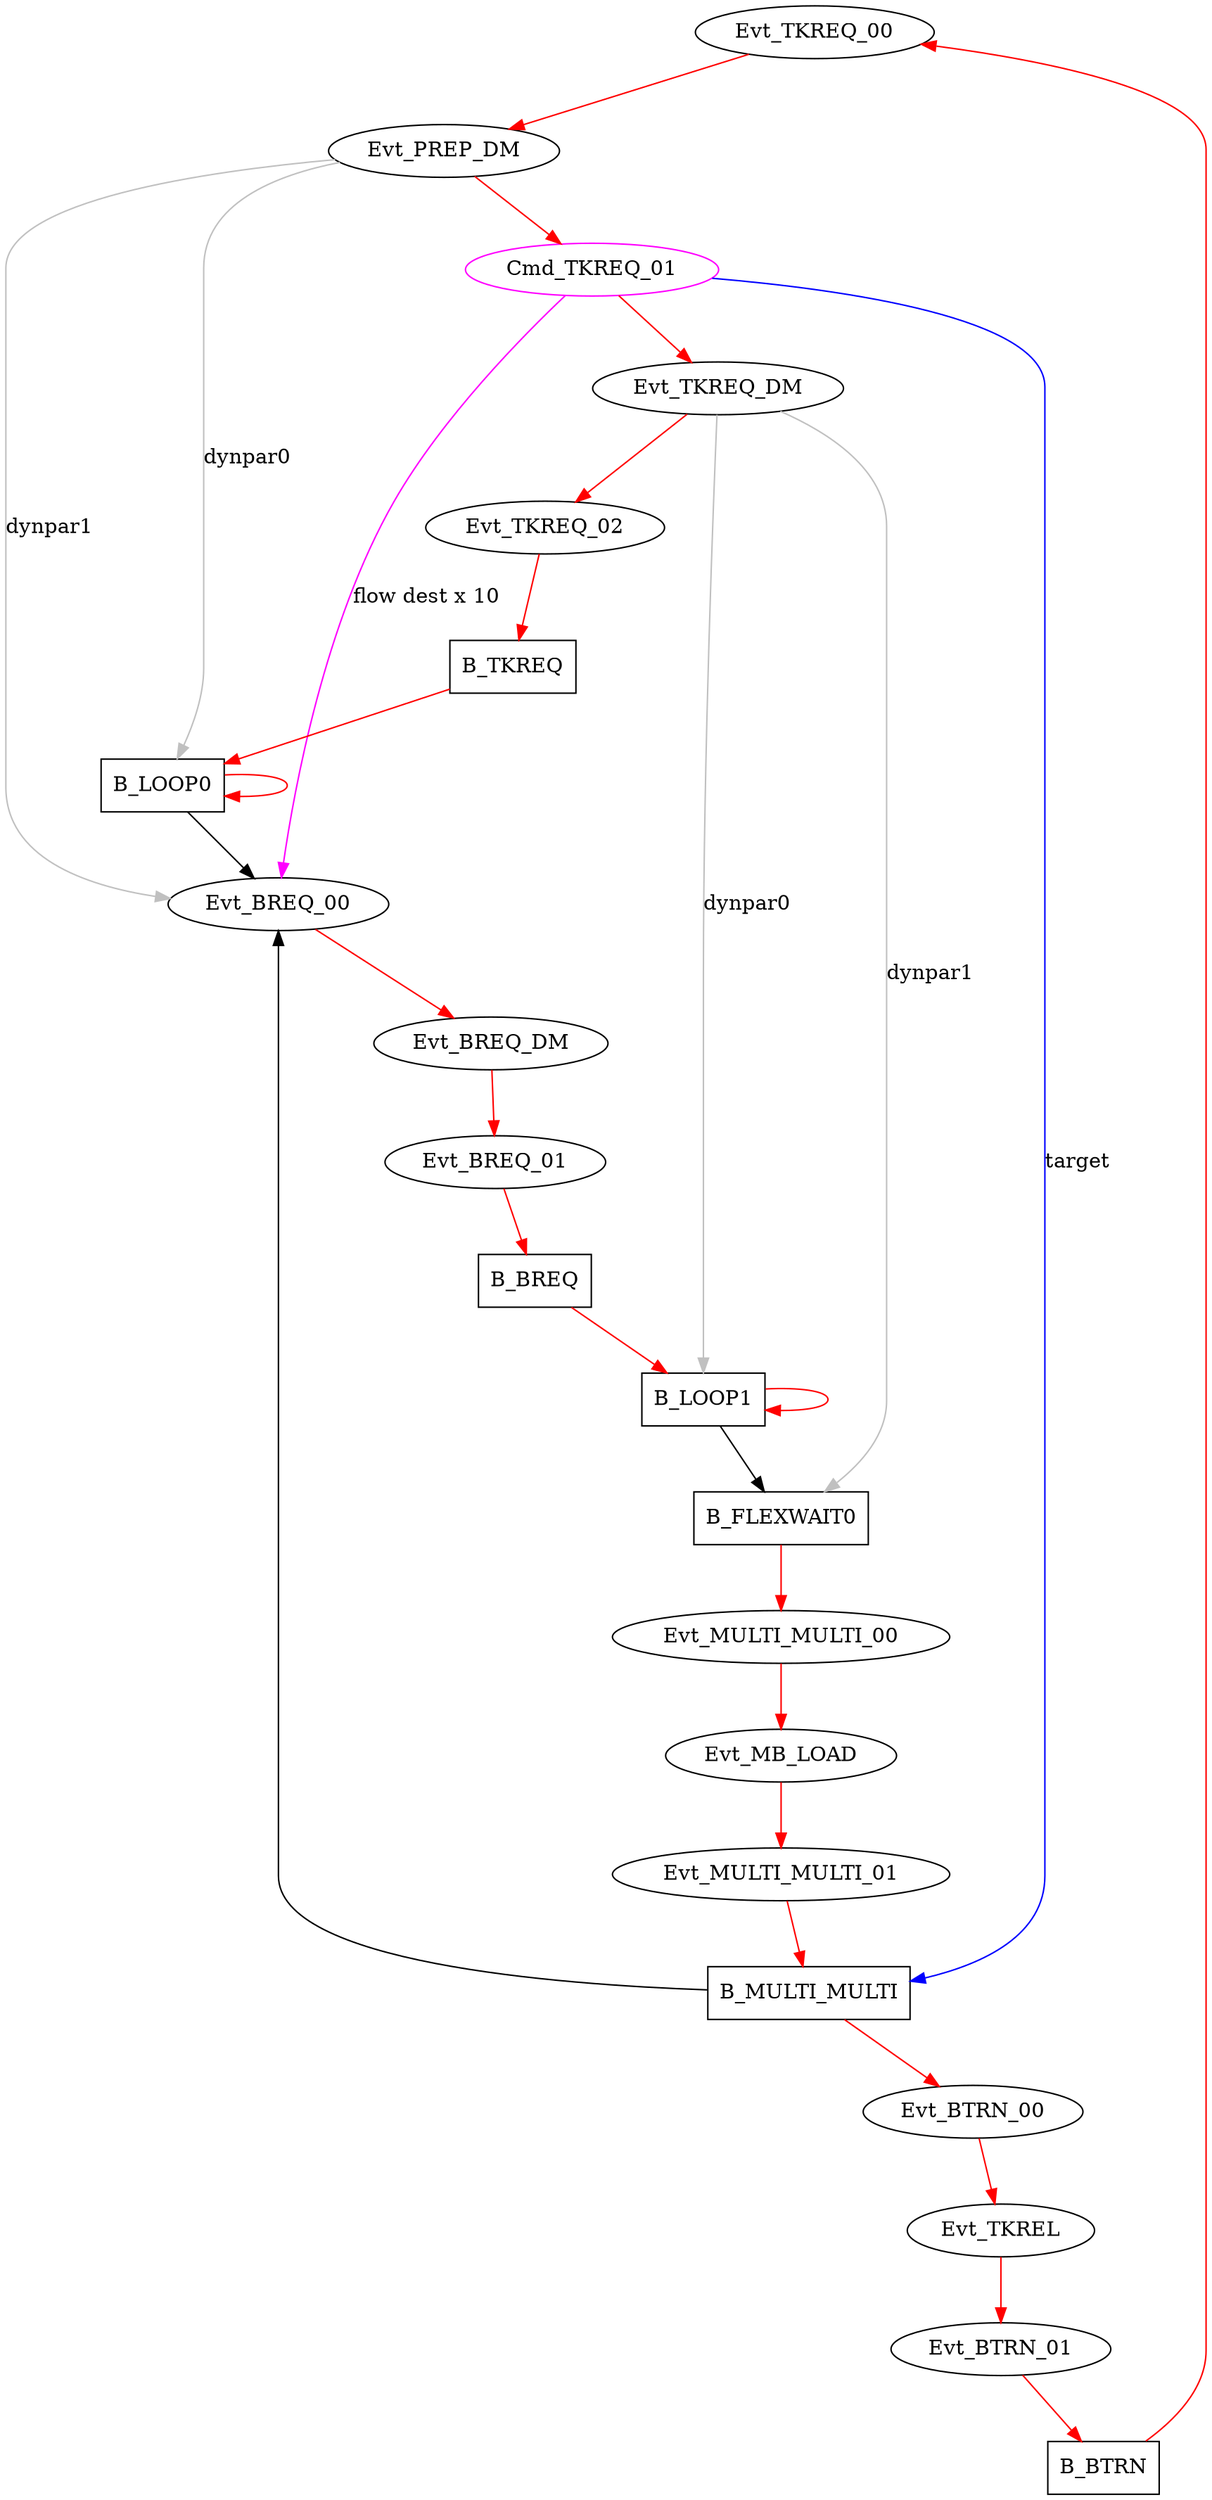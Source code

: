 digraph g {
name="UniPZv01";

graph [rankdir=TB, nodesep=0.6, mindist=0.6, ranksep=0.6, overlap=false]
node  [type="TMsg",   shape="rectangle", style="filled", fillcolor="white", color="black", cpu="0"]
edge  [type="defdst", color="red"]

Evt_TKREQ_00        [type="tmsg",      pattern="UNIPZ_GATEWAY", patentry="true", toffs=        0,   id="0x0000000000000001", par="0x123", shape="oval"];
Evt_PREP_DM         [type="tmsg",      pattern="UNIPZ_GATEWAY",    toffs=      100,   id="0x0111000000000000", par="0x0",   shape="oval"];
Cmd_TKREQ_01        [type="flow",      pattern="UNIPZ_GATEWAY",    toffs=      300,   tValid=0, qty=9, color="magenta",     shape="oval"];
Evt_TKREQ_DM        [type="tmsg",      pattern="UNIPZ_GATEWAY",    toffs=      500,   id="0x0222000000000000", par="0x0",   shape="oval"];
Evt_TKREQ_02        [type="tmsg",      pattern="UNIPZ_GATEWAY",    toffs=     1000,   id="0x0000000000000002", par="0x456", shape="oval"];
B_TKREQ             [type="block",     pattern="UNIPZ_GATEWAY",  tperiod=200000000];
B_LOOP0             [type="block",     pattern="UNIPZ_GATEWAY",  tperiod=    10000, qil="1", qhi="1", qlo="1"];
Evt_BREQ_00         [type="tmsg",      pattern="UNIPZ_GATEWAY",    toffs=        0,   id="0x0000000000000003", par="0x456", shape="oval"];
Evt_BREQ_DM         [type="tmsg",      pattern="UNIPZ_GATEWAY",    toffs=     2000,   id="0x0333000000000000", par="0x456", shape="oval"];
Evt_BREQ_01         [type="tmsg",      pattern="UNIPZ_GATEWAY",    toffs=     9000,   id="0x0000000000000004", par="0x456", shape="oval"];
B_BREQ              [type="block",     pattern="UNIPZ_GATEWAY",  tperiod=  2000000];
B_LOOP1             [type="block",     pattern="UNIPZ_GATEWAY",  tperiod=    10000, qil="1", qhi="1", qlo="1"];
B_FLEXWAIT0         [type="block",     pattern="UNIPZ_GATEWAY",  tperiod=    71111, qil="1", qhi="1", qlo="1"];
Evt_MULTI_MULTI_00  [type="tmsg",      pattern="UNIPZ_GATEWAY",    toffs=        0,   id="0x0000000000000005", par="0x456", shape="oval"];
Evt_MB_LOAD         [type="tmsg",      pattern="UNIPZ_GATEWAY",    toffs=      200,   id="0x0000000000000006", par="0x456", shape="oval"];
Evt_MULTI_MULTI_01  [type="tmsg",      pattern="UNIPZ_GATEWAY",    toffs=      700,   id="0x0000000000000007", par="0x456", shape="oval"];
B_MULTI_MULTI       [type="blockalign",pattern="UNIPZ_GATEWAY",  tperiod= 10000000, qil="1", qhi="1", qlo="1"];
Evt_BTRN_00         [type="tmsg",      pattern="UNIPZ_GATEWAY",    toffs=      500,   id="0x0000000000000008", par="0x456", shape="oval"];
Evt_TKREL           [type="tmsg",      pattern="UNIPZ_GATEWAY",    toffs=    10000,   id="0x0444000000000000", par="0x456", shape="oval"];
Evt_BTRN_01         [type="tmsg",      pattern="UNIPZ_GATEWAY",    toffs=    10500,   id="0x0000000000000009", par="0x456", shape="oval"];
B_BTRN              [type="block",     pattern="UNIPZ_GATEWAY", patexit="true",  tperiod=   200000];

Evt_TKREQ_00  -> Evt_PREP_DM -> Cmd_TKREQ_01 -> Evt_TKREQ_DM -> Evt_TKREQ_02 -> B_TKREQ -> B_LOOP0 -> B_LOOP0;
Cmd_TKREQ_01  -> B_MULTI_MULTI [type="target", color="blue", label="target"];
Cmd_TKREQ_01  -> Evt_BREQ_00 [type="flowdst", color="magenta", label="flow dest x 10"];

Evt_PREP_DM   -> B_LOOP0      [type="dynpar0", color="grey", label="dynpar0"];
Evt_PREP_DM   -> Evt_BREQ_00  [type="dynpar1", color="grey", label="dynpar1"];
Evt_TKREQ_DM  -> B_LOOP1      [type="dynpar0", color="grey", label="dynpar0"];
Evt_TKREQ_DM  -> B_FLEXWAIT0  [type="dynpar1", color="grey", label="dynpar1"];
B_LOOP0       -> Evt_BREQ_00  [type="altdst",  color="black"];

Evt_BREQ_00   -> Evt_BREQ_DM  -> Evt_BREQ_01  -> B_BREQ -> B_LOOP1 -> B_LOOP1;
B_LOOP1       -> B_FLEXWAIT0 [type="altdst", color="black"];
B_FLEXWAIT0   -> Evt_MULTI_MULTI_00 -> Evt_MB_LOAD -> Evt_MULTI_MULTI_01 -> B_MULTI_MULTI -> Evt_BTRN_00 -> Evt_TKREL -> Evt_BTRN_01 -> B_BTRN -> Evt_TKREQ_00;
B_MULTI_MULTI -> Evt_BREQ_00 [type="altdst", color="black"];

}
